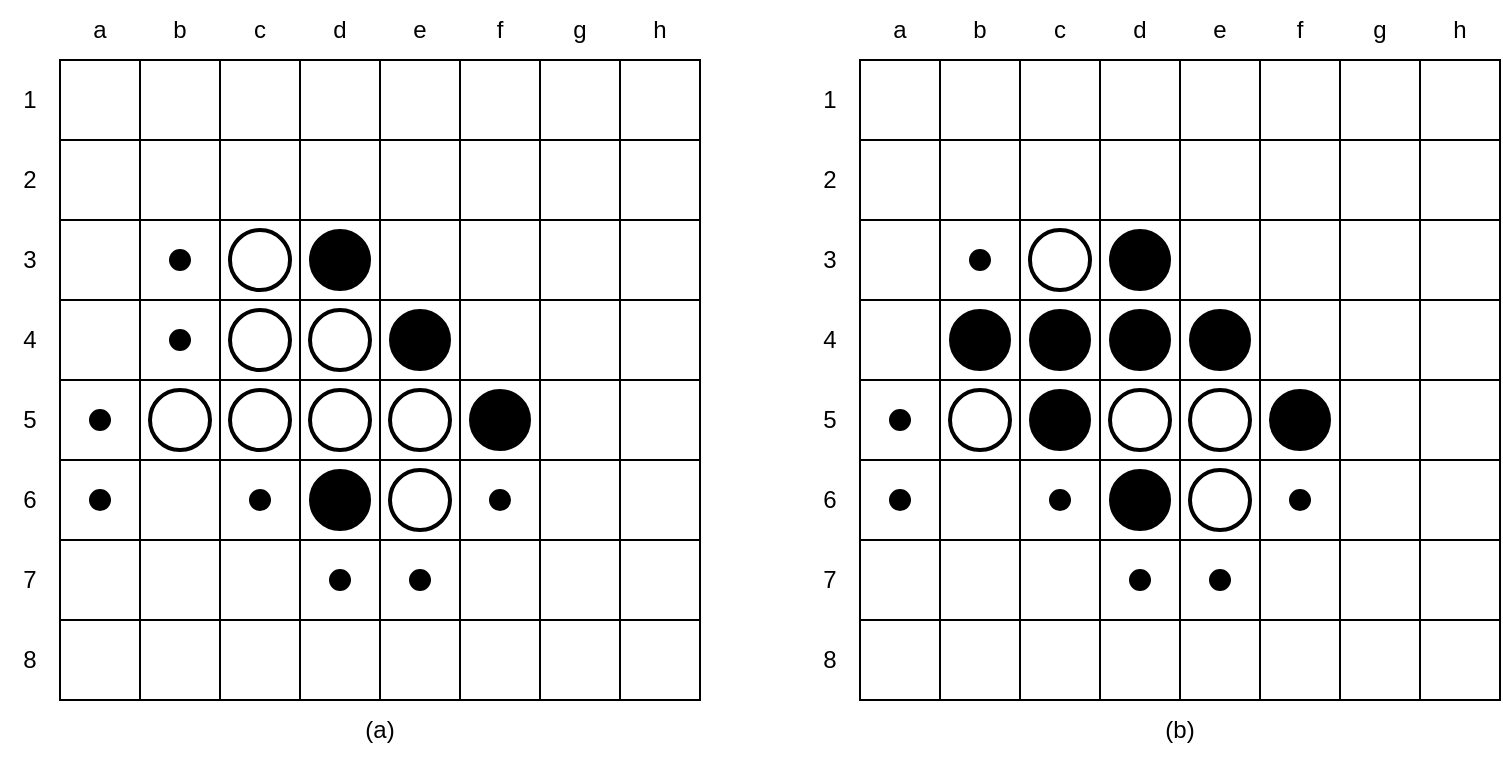 <mxfile version="16.5.2" type="device"><diagram id="6eYZ95Ioyt_LsSiEXXUj" name="Page-1"><mxGraphModel dx="776" dy="656" grid="1" gridSize="10" guides="1" tooltips="1" connect="1" arrows="1" fold="1" page="1" pageScale="1" pageWidth="800" pageHeight="400" math="0" shadow="0"><root><mxCell id="0"/><mxCell id="1" parent="0"/><mxCell id="vepBkBBheDRc-1dZEvZn-1" value="" style="shape=table;startSize=0;container=1;collapsible=0;childLayout=tableLayout;" parent="1" vertex="1"><mxGeometry x="40" y="40" width="320" height="320" as="geometry"/></mxCell><mxCell id="vepBkBBheDRc-1dZEvZn-2" value="" style="shape=tableRow;horizontal=0;startSize=0;swimlaneHead=0;swimlaneBody=0;top=0;left=0;bottom=0;right=0;collapsible=0;dropTarget=0;fillColor=none;points=[[0,0.5],[1,0.5]];portConstraint=eastwest;" parent="vepBkBBheDRc-1dZEvZn-1" vertex="1"><mxGeometry width="320" height="40" as="geometry"/></mxCell><mxCell id="vepBkBBheDRc-1dZEvZn-3" value="" style="shape=partialRectangle;html=1;whiteSpace=wrap;connectable=0;overflow=hidden;fillColor=none;top=0;left=0;bottom=0;right=0;pointerEvents=1;" parent="vepBkBBheDRc-1dZEvZn-2" vertex="1"><mxGeometry width="40" height="40" as="geometry"><mxRectangle width="40" height="40" as="alternateBounds"/></mxGeometry></mxCell><mxCell id="vepBkBBheDRc-1dZEvZn-4" value="" style="shape=partialRectangle;html=1;whiteSpace=wrap;connectable=0;overflow=hidden;fillColor=none;top=0;left=0;bottom=0;right=0;pointerEvents=1;" parent="vepBkBBheDRc-1dZEvZn-2" vertex="1"><mxGeometry x="40" width="40" height="40" as="geometry"><mxRectangle width="40" height="40" as="alternateBounds"/></mxGeometry></mxCell><mxCell id="vepBkBBheDRc-1dZEvZn-5" value="" style="shape=partialRectangle;html=1;whiteSpace=wrap;connectable=0;overflow=hidden;fillColor=none;top=0;left=0;bottom=0;right=0;pointerEvents=1;" parent="vepBkBBheDRc-1dZEvZn-2" vertex="1"><mxGeometry x="80" width="40" height="40" as="geometry"><mxRectangle width="40" height="40" as="alternateBounds"/></mxGeometry></mxCell><mxCell id="vepBkBBheDRc-1dZEvZn-6" value="" style="shape=partialRectangle;html=1;whiteSpace=wrap;connectable=0;overflow=hidden;fillColor=none;top=0;left=0;bottom=0;right=0;pointerEvents=1;" parent="vepBkBBheDRc-1dZEvZn-2" vertex="1"><mxGeometry x="120" width="40" height="40" as="geometry"><mxRectangle width="40" height="40" as="alternateBounds"/></mxGeometry></mxCell><mxCell id="vepBkBBheDRc-1dZEvZn-7" value="" style="shape=partialRectangle;html=1;whiteSpace=wrap;connectable=0;overflow=hidden;fillColor=none;top=0;left=0;bottom=0;right=0;pointerEvents=1;" parent="vepBkBBheDRc-1dZEvZn-2" vertex="1"><mxGeometry x="160" width="40" height="40" as="geometry"><mxRectangle width="40" height="40" as="alternateBounds"/></mxGeometry></mxCell><mxCell id="vepBkBBheDRc-1dZEvZn-8" value="" style="shape=partialRectangle;html=1;whiteSpace=wrap;connectable=0;overflow=hidden;fillColor=none;top=0;left=0;bottom=0;right=0;pointerEvents=1;" parent="vepBkBBheDRc-1dZEvZn-2" vertex="1"><mxGeometry x="200" width="40" height="40" as="geometry"><mxRectangle width="40" height="40" as="alternateBounds"/></mxGeometry></mxCell><mxCell id="vepBkBBheDRc-1dZEvZn-9" value="" style="shape=partialRectangle;html=1;whiteSpace=wrap;connectable=0;overflow=hidden;fillColor=none;top=0;left=0;bottom=0;right=0;pointerEvents=1;" parent="vepBkBBheDRc-1dZEvZn-2" vertex="1"><mxGeometry x="240" width="40" height="40" as="geometry"><mxRectangle width="40" height="40" as="alternateBounds"/></mxGeometry></mxCell><mxCell id="vepBkBBheDRc-1dZEvZn-10" value="" style="shape=partialRectangle;html=1;whiteSpace=wrap;connectable=0;overflow=hidden;fillColor=none;top=0;left=0;bottom=0;right=0;pointerEvents=1;" parent="vepBkBBheDRc-1dZEvZn-2" vertex="1"><mxGeometry x="280" width="40" height="40" as="geometry"><mxRectangle width="40" height="40" as="alternateBounds"/></mxGeometry></mxCell><mxCell id="vepBkBBheDRc-1dZEvZn-11" value="" style="shape=tableRow;horizontal=0;startSize=0;swimlaneHead=0;swimlaneBody=0;top=0;left=0;bottom=0;right=0;collapsible=0;dropTarget=0;fillColor=none;points=[[0,0.5],[1,0.5]];portConstraint=eastwest;" parent="vepBkBBheDRc-1dZEvZn-1" vertex="1"><mxGeometry y="40" width="320" height="40" as="geometry"/></mxCell><mxCell id="vepBkBBheDRc-1dZEvZn-12" value="" style="shape=partialRectangle;html=1;whiteSpace=wrap;connectable=0;overflow=hidden;fillColor=none;top=0;left=0;bottom=0;right=0;pointerEvents=1;" parent="vepBkBBheDRc-1dZEvZn-11" vertex="1"><mxGeometry width="40" height="40" as="geometry"><mxRectangle width="40" height="40" as="alternateBounds"/></mxGeometry></mxCell><mxCell id="vepBkBBheDRc-1dZEvZn-13" value="" style="shape=partialRectangle;html=1;whiteSpace=wrap;connectable=0;overflow=hidden;fillColor=none;top=0;left=0;bottom=0;right=0;pointerEvents=1;" parent="vepBkBBheDRc-1dZEvZn-11" vertex="1"><mxGeometry x="40" width="40" height="40" as="geometry"><mxRectangle width="40" height="40" as="alternateBounds"/></mxGeometry></mxCell><mxCell id="vepBkBBheDRc-1dZEvZn-14" value="" style="shape=partialRectangle;html=1;whiteSpace=wrap;connectable=0;overflow=hidden;fillColor=none;top=0;left=0;bottom=0;right=0;pointerEvents=1;" parent="vepBkBBheDRc-1dZEvZn-11" vertex="1"><mxGeometry x="80" width="40" height="40" as="geometry"><mxRectangle width="40" height="40" as="alternateBounds"/></mxGeometry></mxCell><mxCell id="vepBkBBheDRc-1dZEvZn-15" value="" style="shape=partialRectangle;html=1;whiteSpace=wrap;connectable=0;overflow=hidden;fillColor=none;top=0;left=0;bottom=0;right=0;pointerEvents=1;" parent="vepBkBBheDRc-1dZEvZn-11" vertex="1"><mxGeometry x="120" width="40" height="40" as="geometry"><mxRectangle width="40" height="40" as="alternateBounds"/></mxGeometry></mxCell><mxCell id="vepBkBBheDRc-1dZEvZn-16" value="" style="shape=partialRectangle;html=1;whiteSpace=wrap;connectable=0;overflow=hidden;fillColor=none;top=0;left=0;bottom=0;right=0;pointerEvents=1;" parent="vepBkBBheDRc-1dZEvZn-11" vertex="1"><mxGeometry x="160" width="40" height="40" as="geometry"><mxRectangle width="40" height="40" as="alternateBounds"/></mxGeometry></mxCell><mxCell id="vepBkBBheDRc-1dZEvZn-17" value="" style="shape=partialRectangle;html=1;whiteSpace=wrap;connectable=0;overflow=hidden;fillColor=none;top=0;left=0;bottom=0;right=0;pointerEvents=1;" parent="vepBkBBheDRc-1dZEvZn-11" vertex="1"><mxGeometry x="200" width="40" height="40" as="geometry"><mxRectangle width="40" height="40" as="alternateBounds"/></mxGeometry></mxCell><mxCell id="vepBkBBheDRc-1dZEvZn-18" value="" style="shape=partialRectangle;html=1;whiteSpace=wrap;connectable=0;overflow=hidden;fillColor=none;top=0;left=0;bottom=0;right=0;pointerEvents=1;" parent="vepBkBBheDRc-1dZEvZn-11" vertex="1"><mxGeometry x="240" width="40" height="40" as="geometry"><mxRectangle width="40" height="40" as="alternateBounds"/></mxGeometry></mxCell><mxCell id="vepBkBBheDRc-1dZEvZn-19" value="" style="shape=partialRectangle;html=1;whiteSpace=wrap;connectable=0;overflow=hidden;fillColor=none;top=0;left=0;bottom=0;right=0;pointerEvents=1;" parent="vepBkBBheDRc-1dZEvZn-11" vertex="1"><mxGeometry x="280" width="40" height="40" as="geometry"><mxRectangle width="40" height="40" as="alternateBounds"/></mxGeometry></mxCell><mxCell id="vepBkBBheDRc-1dZEvZn-20" value="" style="shape=tableRow;horizontal=0;startSize=0;swimlaneHead=0;swimlaneBody=0;top=0;left=0;bottom=0;right=0;collapsible=0;dropTarget=0;fillColor=none;points=[[0,0.5],[1,0.5]];portConstraint=eastwest;" parent="vepBkBBheDRc-1dZEvZn-1" vertex="1"><mxGeometry y="80" width="320" height="40" as="geometry"/></mxCell><mxCell id="vepBkBBheDRc-1dZEvZn-21" value="" style="shape=partialRectangle;html=1;whiteSpace=wrap;connectable=0;overflow=hidden;fillColor=none;top=0;left=0;bottom=0;right=0;pointerEvents=1;" parent="vepBkBBheDRc-1dZEvZn-20" vertex="1"><mxGeometry width="40" height="40" as="geometry"><mxRectangle width="40" height="40" as="alternateBounds"/></mxGeometry></mxCell><mxCell id="vepBkBBheDRc-1dZEvZn-22" value="" style="shape=partialRectangle;html=1;whiteSpace=wrap;connectable=0;overflow=hidden;fillColor=none;top=0;left=0;bottom=0;right=0;pointerEvents=1;" parent="vepBkBBheDRc-1dZEvZn-20" vertex="1"><mxGeometry x="40" width="40" height="40" as="geometry"><mxRectangle width="40" height="40" as="alternateBounds"/></mxGeometry></mxCell><mxCell id="vepBkBBheDRc-1dZEvZn-23" value="" style="shape=partialRectangle;html=1;whiteSpace=wrap;connectable=0;overflow=hidden;fillColor=none;top=0;left=0;bottom=0;right=0;pointerEvents=1;" parent="vepBkBBheDRc-1dZEvZn-20" vertex="1"><mxGeometry x="80" width="40" height="40" as="geometry"><mxRectangle width="40" height="40" as="alternateBounds"/></mxGeometry></mxCell><mxCell id="vepBkBBheDRc-1dZEvZn-24" value="" style="shape=partialRectangle;html=1;whiteSpace=wrap;connectable=0;overflow=hidden;fillColor=none;top=0;left=0;bottom=0;right=0;pointerEvents=1;" parent="vepBkBBheDRc-1dZEvZn-20" vertex="1"><mxGeometry x="120" width="40" height="40" as="geometry"><mxRectangle width="40" height="40" as="alternateBounds"/></mxGeometry></mxCell><mxCell id="vepBkBBheDRc-1dZEvZn-25" value="" style="shape=partialRectangle;html=1;whiteSpace=wrap;connectable=0;overflow=hidden;fillColor=none;top=0;left=0;bottom=0;right=0;pointerEvents=1;" parent="vepBkBBheDRc-1dZEvZn-20" vertex="1"><mxGeometry x="160" width="40" height="40" as="geometry"><mxRectangle width="40" height="40" as="alternateBounds"/></mxGeometry></mxCell><mxCell id="vepBkBBheDRc-1dZEvZn-26" value="" style="shape=partialRectangle;html=1;whiteSpace=wrap;connectable=0;overflow=hidden;fillColor=none;top=0;left=0;bottom=0;right=0;pointerEvents=1;" parent="vepBkBBheDRc-1dZEvZn-20" vertex="1"><mxGeometry x="200" width="40" height="40" as="geometry"><mxRectangle width="40" height="40" as="alternateBounds"/></mxGeometry></mxCell><mxCell id="vepBkBBheDRc-1dZEvZn-27" value="" style="shape=partialRectangle;html=1;whiteSpace=wrap;connectable=0;overflow=hidden;fillColor=none;top=0;left=0;bottom=0;right=0;pointerEvents=1;" parent="vepBkBBheDRc-1dZEvZn-20" vertex="1"><mxGeometry x="240" width="40" height="40" as="geometry"><mxRectangle width="40" height="40" as="alternateBounds"/></mxGeometry></mxCell><mxCell id="vepBkBBheDRc-1dZEvZn-28" value="" style="shape=partialRectangle;html=1;whiteSpace=wrap;connectable=0;overflow=hidden;fillColor=none;top=0;left=0;bottom=0;right=0;pointerEvents=1;" parent="vepBkBBheDRc-1dZEvZn-20" vertex="1"><mxGeometry x="280" width="40" height="40" as="geometry"><mxRectangle width="40" height="40" as="alternateBounds"/></mxGeometry></mxCell><mxCell id="vepBkBBheDRc-1dZEvZn-29" value="" style="shape=tableRow;horizontal=0;startSize=0;swimlaneHead=0;swimlaneBody=0;top=0;left=0;bottom=0;right=0;collapsible=0;dropTarget=0;fillColor=none;points=[[0,0.5],[1,0.5]];portConstraint=eastwest;" parent="vepBkBBheDRc-1dZEvZn-1" vertex="1"><mxGeometry y="120" width="320" height="40" as="geometry"/></mxCell><mxCell id="vepBkBBheDRc-1dZEvZn-30" value="" style="shape=partialRectangle;html=1;whiteSpace=wrap;connectable=0;overflow=hidden;fillColor=none;top=0;left=0;bottom=0;right=0;pointerEvents=1;" parent="vepBkBBheDRc-1dZEvZn-29" vertex="1"><mxGeometry width="40" height="40" as="geometry"><mxRectangle width="40" height="40" as="alternateBounds"/></mxGeometry></mxCell><mxCell id="vepBkBBheDRc-1dZEvZn-31" value="" style="shape=partialRectangle;html=1;whiteSpace=wrap;connectable=0;overflow=hidden;fillColor=none;top=0;left=0;bottom=0;right=0;pointerEvents=1;" parent="vepBkBBheDRc-1dZEvZn-29" vertex="1"><mxGeometry x="40" width="40" height="40" as="geometry"><mxRectangle width="40" height="40" as="alternateBounds"/></mxGeometry></mxCell><mxCell id="vepBkBBheDRc-1dZEvZn-32" value="" style="shape=partialRectangle;html=1;whiteSpace=wrap;connectable=0;overflow=hidden;fillColor=none;top=0;left=0;bottom=0;right=0;pointerEvents=1;" parent="vepBkBBheDRc-1dZEvZn-29" vertex="1"><mxGeometry x="80" width="40" height="40" as="geometry"><mxRectangle width="40" height="40" as="alternateBounds"/></mxGeometry></mxCell><mxCell id="vepBkBBheDRc-1dZEvZn-33" value="" style="shape=partialRectangle;html=1;whiteSpace=wrap;connectable=0;overflow=hidden;fillColor=none;top=0;left=0;bottom=0;right=0;pointerEvents=1;" parent="vepBkBBheDRc-1dZEvZn-29" vertex="1"><mxGeometry x="120" width="40" height="40" as="geometry"><mxRectangle width="40" height="40" as="alternateBounds"/></mxGeometry></mxCell><mxCell id="vepBkBBheDRc-1dZEvZn-34" value="" style="shape=partialRectangle;html=1;whiteSpace=wrap;connectable=0;overflow=hidden;fillColor=none;top=0;left=0;bottom=0;right=0;pointerEvents=1;" parent="vepBkBBheDRc-1dZEvZn-29" vertex="1"><mxGeometry x="160" width="40" height="40" as="geometry"><mxRectangle width="40" height="40" as="alternateBounds"/></mxGeometry></mxCell><mxCell id="vepBkBBheDRc-1dZEvZn-35" value="" style="shape=partialRectangle;html=1;whiteSpace=wrap;connectable=0;overflow=hidden;fillColor=none;top=0;left=0;bottom=0;right=0;pointerEvents=1;" parent="vepBkBBheDRc-1dZEvZn-29" vertex="1"><mxGeometry x="200" width="40" height="40" as="geometry"><mxRectangle width="40" height="40" as="alternateBounds"/></mxGeometry></mxCell><mxCell id="vepBkBBheDRc-1dZEvZn-36" value="" style="shape=partialRectangle;html=1;whiteSpace=wrap;connectable=0;overflow=hidden;fillColor=none;top=0;left=0;bottom=0;right=0;pointerEvents=1;" parent="vepBkBBheDRc-1dZEvZn-29" vertex="1"><mxGeometry x="240" width="40" height="40" as="geometry"><mxRectangle width="40" height="40" as="alternateBounds"/></mxGeometry></mxCell><mxCell id="vepBkBBheDRc-1dZEvZn-37" value="" style="shape=partialRectangle;html=1;whiteSpace=wrap;connectable=0;overflow=hidden;fillColor=none;top=0;left=0;bottom=0;right=0;pointerEvents=1;" parent="vepBkBBheDRc-1dZEvZn-29" vertex="1"><mxGeometry x="280" width="40" height="40" as="geometry"><mxRectangle width="40" height="40" as="alternateBounds"/></mxGeometry></mxCell><mxCell id="vepBkBBheDRc-1dZEvZn-38" value="" style="shape=tableRow;horizontal=0;startSize=0;swimlaneHead=0;swimlaneBody=0;top=0;left=0;bottom=0;right=0;collapsible=0;dropTarget=0;fillColor=none;points=[[0,0.5],[1,0.5]];portConstraint=eastwest;" parent="vepBkBBheDRc-1dZEvZn-1" vertex="1"><mxGeometry y="160" width="320" height="40" as="geometry"/></mxCell><mxCell id="vepBkBBheDRc-1dZEvZn-39" value="" style="shape=partialRectangle;html=1;whiteSpace=wrap;connectable=0;overflow=hidden;fillColor=none;top=0;left=0;bottom=0;right=0;pointerEvents=1;" parent="vepBkBBheDRc-1dZEvZn-38" vertex="1"><mxGeometry width="40" height="40" as="geometry"><mxRectangle width="40" height="40" as="alternateBounds"/></mxGeometry></mxCell><mxCell id="vepBkBBheDRc-1dZEvZn-40" value="" style="shape=partialRectangle;html=1;whiteSpace=wrap;connectable=0;overflow=hidden;fillColor=none;top=0;left=0;bottom=0;right=0;pointerEvents=1;" parent="vepBkBBheDRc-1dZEvZn-38" vertex="1"><mxGeometry x="40" width="40" height="40" as="geometry"><mxRectangle width="40" height="40" as="alternateBounds"/></mxGeometry></mxCell><mxCell id="vepBkBBheDRc-1dZEvZn-41" value="" style="shape=partialRectangle;html=1;whiteSpace=wrap;connectable=0;overflow=hidden;fillColor=none;top=0;left=0;bottom=0;right=0;pointerEvents=1;" parent="vepBkBBheDRc-1dZEvZn-38" vertex="1"><mxGeometry x="80" width="40" height="40" as="geometry"><mxRectangle width="40" height="40" as="alternateBounds"/></mxGeometry></mxCell><mxCell id="vepBkBBheDRc-1dZEvZn-42" value="" style="shape=partialRectangle;html=1;whiteSpace=wrap;connectable=0;overflow=hidden;fillColor=none;top=0;left=0;bottom=0;right=0;pointerEvents=1;" parent="vepBkBBheDRc-1dZEvZn-38" vertex="1"><mxGeometry x="120" width="40" height="40" as="geometry"><mxRectangle width="40" height="40" as="alternateBounds"/></mxGeometry></mxCell><mxCell id="vepBkBBheDRc-1dZEvZn-43" value="" style="shape=partialRectangle;html=1;whiteSpace=wrap;connectable=0;overflow=hidden;fillColor=none;top=0;left=0;bottom=0;right=0;pointerEvents=1;" parent="vepBkBBheDRc-1dZEvZn-38" vertex="1"><mxGeometry x="160" width="40" height="40" as="geometry"><mxRectangle width="40" height="40" as="alternateBounds"/></mxGeometry></mxCell><mxCell id="vepBkBBheDRc-1dZEvZn-44" value="" style="shape=partialRectangle;html=1;whiteSpace=wrap;connectable=0;overflow=hidden;fillColor=none;top=0;left=0;bottom=0;right=0;pointerEvents=1;" parent="vepBkBBheDRc-1dZEvZn-38" vertex="1"><mxGeometry x="200" width="40" height="40" as="geometry"><mxRectangle width="40" height="40" as="alternateBounds"/></mxGeometry></mxCell><mxCell id="vepBkBBheDRc-1dZEvZn-45" value="" style="shape=partialRectangle;html=1;whiteSpace=wrap;connectable=0;overflow=hidden;fillColor=none;top=0;left=0;bottom=0;right=0;pointerEvents=1;" parent="vepBkBBheDRc-1dZEvZn-38" vertex="1"><mxGeometry x="240" width="40" height="40" as="geometry"><mxRectangle width="40" height="40" as="alternateBounds"/></mxGeometry></mxCell><mxCell id="vepBkBBheDRc-1dZEvZn-46" value="" style="shape=partialRectangle;html=1;whiteSpace=wrap;connectable=0;overflow=hidden;fillColor=none;top=0;left=0;bottom=0;right=0;pointerEvents=1;" parent="vepBkBBheDRc-1dZEvZn-38" vertex="1"><mxGeometry x="280" width="40" height="40" as="geometry"><mxRectangle width="40" height="40" as="alternateBounds"/></mxGeometry></mxCell><mxCell id="vepBkBBheDRc-1dZEvZn-47" value="" style="shape=tableRow;horizontal=0;startSize=0;swimlaneHead=0;swimlaneBody=0;top=0;left=0;bottom=0;right=0;collapsible=0;dropTarget=0;fillColor=none;points=[[0,0.5],[1,0.5]];portConstraint=eastwest;" parent="vepBkBBheDRc-1dZEvZn-1" vertex="1"><mxGeometry y="200" width="320" height="40" as="geometry"/></mxCell><mxCell id="vepBkBBheDRc-1dZEvZn-48" value="" style="shape=partialRectangle;html=1;whiteSpace=wrap;connectable=0;overflow=hidden;fillColor=none;top=0;left=0;bottom=0;right=0;pointerEvents=1;" parent="vepBkBBheDRc-1dZEvZn-47" vertex="1"><mxGeometry width="40" height="40" as="geometry"><mxRectangle width="40" height="40" as="alternateBounds"/></mxGeometry></mxCell><mxCell id="vepBkBBheDRc-1dZEvZn-49" value="" style="shape=partialRectangle;html=1;whiteSpace=wrap;connectable=0;overflow=hidden;fillColor=none;top=0;left=0;bottom=0;right=0;pointerEvents=1;" parent="vepBkBBheDRc-1dZEvZn-47" vertex="1"><mxGeometry x="40" width="40" height="40" as="geometry"><mxRectangle width="40" height="40" as="alternateBounds"/></mxGeometry></mxCell><mxCell id="vepBkBBheDRc-1dZEvZn-50" value="" style="shape=partialRectangle;html=1;whiteSpace=wrap;connectable=0;overflow=hidden;fillColor=none;top=0;left=0;bottom=0;right=0;pointerEvents=1;" parent="vepBkBBheDRc-1dZEvZn-47" vertex="1"><mxGeometry x="80" width="40" height="40" as="geometry"><mxRectangle width="40" height="40" as="alternateBounds"/></mxGeometry></mxCell><mxCell id="vepBkBBheDRc-1dZEvZn-51" value="" style="shape=partialRectangle;html=1;whiteSpace=wrap;connectable=0;overflow=hidden;fillColor=none;top=0;left=0;bottom=0;right=0;pointerEvents=1;" parent="vepBkBBheDRc-1dZEvZn-47" vertex="1"><mxGeometry x="120" width="40" height="40" as="geometry"><mxRectangle width="40" height="40" as="alternateBounds"/></mxGeometry></mxCell><mxCell id="vepBkBBheDRc-1dZEvZn-52" value="" style="shape=partialRectangle;html=1;whiteSpace=wrap;connectable=0;overflow=hidden;fillColor=none;top=0;left=0;bottom=0;right=0;pointerEvents=1;" parent="vepBkBBheDRc-1dZEvZn-47" vertex="1"><mxGeometry x="160" width="40" height="40" as="geometry"><mxRectangle width="40" height="40" as="alternateBounds"/></mxGeometry></mxCell><mxCell id="vepBkBBheDRc-1dZEvZn-53" value="" style="shape=partialRectangle;html=1;whiteSpace=wrap;connectable=0;overflow=hidden;fillColor=none;top=0;left=0;bottom=0;right=0;pointerEvents=1;" parent="vepBkBBheDRc-1dZEvZn-47" vertex="1"><mxGeometry x="200" width="40" height="40" as="geometry"><mxRectangle width="40" height="40" as="alternateBounds"/></mxGeometry></mxCell><mxCell id="vepBkBBheDRc-1dZEvZn-54" value="" style="shape=partialRectangle;html=1;whiteSpace=wrap;connectable=0;overflow=hidden;fillColor=none;top=0;left=0;bottom=0;right=0;pointerEvents=1;" parent="vepBkBBheDRc-1dZEvZn-47" vertex="1"><mxGeometry x="240" width="40" height="40" as="geometry"><mxRectangle width="40" height="40" as="alternateBounds"/></mxGeometry></mxCell><mxCell id="vepBkBBheDRc-1dZEvZn-55" value="" style="shape=partialRectangle;html=1;whiteSpace=wrap;connectable=0;overflow=hidden;fillColor=none;top=0;left=0;bottom=0;right=0;pointerEvents=1;" parent="vepBkBBheDRc-1dZEvZn-47" vertex="1"><mxGeometry x="280" width="40" height="40" as="geometry"><mxRectangle width="40" height="40" as="alternateBounds"/></mxGeometry></mxCell><mxCell id="vepBkBBheDRc-1dZEvZn-56" value="" style="shape=tableRow;horizontal=0;startSize=0;swimlaneHead=0;swimlaneBody=0;top=0;left=0;bottom=0;right=0;collapsible=0;dropTarget=0;fillColor=none;points=[[0,0.5],[1,0.5]];portConstraint=eastwest;" parent="vepBkBBheDRc-1dZEvZn-1" vertex="1"><mxGeometry y="240" width="320" height="40" as="geometry"/></mxCell><mxCell id="vepBkBBheDRc-1dZEvZn-57" value="" style="shape=partialRectangle;html=1;whiteSpace=wrap;connectable=0;overflow=hidden;fillColor=none;top=0;left=0;bottom=0;right=0;pointerEvents=1;" parent="vepBkBBheDRc-1dZEvZn-56" vertex="1"><mxGeometry width="40" height="40" as="geometry"><mxRectangle width="40" height="40" as="alternateBounds"/></mxGeometry></mxCell><mxCell id="vepBkBBheDRc-1dZEvZn-58" value="" style="shape=partialRectangle;html=1;whiteSpace=wrap;connectable=0;overflow=hidden;fillColor=none;top=0;left=0;bottom=0;right=0;pointerEvents=1;" parent="vepBkBBheDRc-1dZEvZn-56" vertex="1"><mxGeometry x="40" width="40" height="40" as="geometry"><mxRectangle width="40" height="40" as="alternateBounds"/></mxGeometry></mxCell><mxCell id="vepBkBBheDRc-1dZEvZn-59" value="" style="shape=partialRectangle;html=1;whiteSpace=wrap;connectable=0;overflow=hidden;fillColor=none;top=0;left=0;bottom=0;right=0;pointerEvents=1;" parent="vepBkBBheDRc-1dZEvZn-56" vertex="1"><mxGeometry x="80" width="40" height="40" as="geometry"><mxRectangle width="40" height="40" as="alternateBounds"/></mxGeometry></mxCell><mxCell id="vepBkBBheDRc-1dZEvZn-60" value="" style="shape=partialRectangle;html=1;whiteSpace=wrap;connectable=0;overflow=hidden;fillColor=none;top=0;left=0;bottom=0;right=0;pointerEvents=1;" parent="vepBkBBheDRc-1dZEvZn-56" vertex="1"><mxGeometry x="120" width="40" height="40" as="geometry"><mxRectangle width="40" height="40" as="alternateBounds"/></mxGeometry></mxCell><mxCell id="vepBkBBheDRc-1dZEvZn-61" value="" style="shape=partialRectangle;html=1;whiteSpace=wrap;connectable=0;overflow=hidden;fillColor=none;top=0;left=0;bottom=0;right=0;pointerEvents=1;" parent="vepBkBBheDRc-1dZEvZn-56" vertex="1"><mxGeometry x="160" width="40" height="40" as="geometry"><mxRectangle width="40" height="40" as="alternateBounds"/></mxGeometry></mxCell><mxCell id="vepBkBBheDRc-1dZEvZn-62" value="" style="shape=partialRectangle;html=1;whiteSpace=wrap;connectable=0;overflow=hidden;fillColor=none;top=0;left=0;bottom=0;right=0;pointerEvents=1;" parent="vepBkBBheDRc-1dZEvZn-56" vertex="1"><mxGeometry x="200" width="40" height="40" as="geometry"><mxRectangle width="40" height="40" as="alternateBounds"/></mxGeometry></mxCell><mxCell id="vepBkBBheDRc-1dZEvZn-63" value="" style="shape=partialRectangle;html=1;whiteSpace=wrap;connectable=0;overflow=hidden;fillColor=none;top=0;left=0;bottom=0;right=0;pointerEvents=1;" parent="vepBkBBheDRc-1dZEvZn-56" vertex="1"><mxGeometry x="240" width="40" height="40" as="geometry"><mxRectangle width="40" height="40" as="alternateBounds"/></mxGeometry></mxCell><mxCell id="vepBkBBheDRc-1dZEvZn-64" value="" style="shape=partialRectangle;html=1;whiteSpace=wrap;connectable=0;overflow=hidden;fillColor=none;top=0;left=0;bottom=0;right=0;pointerEvents=1;" parent="vepBkBBheDRc-1dZEvZn-56" vertex="1"><mxGeometry x="280" width="40" height="40" as="geometry"><mxRectangle width="40" height="40" as="alternateBounds"/></mxGeometry></mxCell><mxCell id="vepBkBBheDRc-1dZEvZn-65" value="" style="shape=tableRow;horizontal=0;startSize=0;swimlaneHead=0;swimlaneBody=0;top=0;left=0;bottom=0;right=0;collapsible=0;dropTarget=0;fillColor=none;points=[[0,0.5],[1,0.5]];portConstraint=eastwest;" parent="vepBkBBheDRc-1dZEvZn-1" vertex="1"><mxGeometry y="280" width="320" height="40" as="geometry"/></mxCell><mxCell id="vepBkBBheDRc-1dZEvZn-66" value="" style="shape=partialRectangle;html=1;whiteSpace=wrap;connectable=0;overflow=hidden;fillColor=none;top=0;left=0;bottom=0;right=0;pointerEvents=1;" parent="vepBkBBheDRc-1dZEvZn-65" vertex="1"><mxGeometry width="40" height="40" as="geometry"><mxRectangle width="40" height="40" as="alternateBounds"/></mxGeometry></mxCell><mxCell id="vepBkBBheDRc-1dZEvZn-67" value="" style="shape=partialRectangle;html=1;whiteSpace=wrap;connectable=0;overflow=hidden;fillColor=none;top=0;left=0;bottom=0;right=0;pointerEvents=1;" parent="vepBkBBheDRc-1dZEvZn-65" vertex="1"><mxGeometry x="40" width="40" height="40" as="geometry"><mxRectangle width="40" height="40" as="alternateBounds"/></mxGeometry></mxCell><mxCell id="vepBkBBheDRc-1dZEvZn-68" value="" style="shape=partialRectangle;html=1;whiteSpace=wrap;connectable=0;overflow=hidden;fillColor=none;top=0;left=0;bottom=0;right=0;pointerEvents=1;" parent="vepBkBBheDRc-1dZEvZn-65" vertex="1"><mxGeometry x="80" width="40" height="40" as="geometry"><mxRectangle width="40" height="40" as="alternateBounds"/></mxGeometry></mxCell><mxCell id="vepBkBBheDRc-1dZEvZn-69" value="" style="shape=partialRectangle;html=1;whiteSpace=wrap;connectable=0;overflow=hidden;fillColor=none;top=0;left=0;bottom=0;right=0;pointerEvents=1;" parent="vepBkBBheDRc-1dZEvZn-65" vertex="1"><mxGeometry x="120" width="40" height="40" as="geometry"><mxRectangle width="40" height="40" as="alternateBounds"/></mxGeometry></mxCell><mxCell id="vepBkBBheDRc-1dZEvZn-70" value="" style="shape=partialRectangle;html=1;whiteSpace=wrap;connectable=0;overflow=hidden;fillColor=none;top=0;left=0;bottom=0;right=0;pointerEvents=1;" parent="vepBkBBheDRc-1dZEvZn-65" vertex="1"><mxGeometry x="160" width="40" height="40" as="geometry"><mxRectangle width="40" height="40" as="alternateBounds"/></mxGeometry></mxCell><mxCell id="vepBkBBheDRc-1dZEvZn-71" value="" style="shape=partialRectangle;html=1;whiteSpace=wrap;connectable=0;overflow=hidden;fillColor=none;top=0;left=0;bottom=0;right=0;pointerEvents=1;" parent="vepBkBBheDRc-1dZEvZn-65" vertex="1"><mxGeometry x="200" width="40" height="40" as="geometry"><mxRectangle width="40" height="40" as="alternateBounds"/></mxGeometry></mxCell><mxCell id="vepBkBBheDRc-1dZEvZn-72" value="" style="shape=partialRectangle;html=1;whiteSpace=wrap;connectable=0;overflow=hidden;fillColor=none;top=0;left=0;bottom=0;right=0;pointerEvents=1;" parent="vepBkBBheDRc-1dZEvZn-65" vertex="1"><mxGeometry x="240" width="40" height="40" as="geometry"><mxRectangle width="40" height="40" as="alternateBounds"/></mxGeometry></mxCell><mxCell id="vepBkBBheDRc-1dZEvZn-73" value="" style="shape=partialRectangle;html=1;whiteSpace=wrap;connectable=0;overflow=hidden;fillColor=none;top=0;left=0;bottom=0;right=0;pointerEvents=1;" parent="vepBkBBheDRc-1dZEvZn-65" vertex="1"><mxGeometry x="280" width="40" height="40" as="geometry"><mxRectangle width="40" height="40" as="alternateBounds"/></mxGeometry></mxCell><mxCell id="vepBkBBheDRc-1dZEvZn-74" value="a" style="text;html=1;strokeColor=none;fillColor=none;align=center;verticalAlign=middle;whiteSpace=wrap;rounded=0;" parent="1" vertex="1"><mxGeometry x="40" y="10" width="40" height="30" as="geometry"/></mxCell><mxCell id="vepBkBBheDRc-1dZEvZn-75" value="b" style="text;html=1;strokeColor=none;fillColor=none;align=center;verticalAlign=middle;whiteSpace=wrap;rounded=0;" parent="1" vertex="1"><mxGeometry x="80" y="10" width="40" height="30" as="geometry"/></mxCell><mxCell id="vepBkBBheDRc-1dZEvZn-76" value="c" style="text;html=1;strokeColor=none;fillColor=none;align=center;verticalAlign=middle;whiteSpace=wrap;rounded=0;" parent="1" vertex="1"><mxGeometry x="120" y="10" width="40" height="30" as="geometry"/></mxCell><mxCell id="vepBkBBheDRc-1dZEvZn-77" value="d" style="text;html=1;strokeColor=none;fillColor=none;align=center;verticalAlign=middle;whiteSpace=wrap;rounded=0;" parent="1" vertex="1"><mxGeometry x="160" y="10" width="40" height="30" as="geometry"/></mxCell><mxCell id="vepBkBBheDRc-1dZEvZn-78" value="e" style="text;html=1;strokeColor=none;fillColor=none;align=center;verticalAlign=middle;whiteSpace=wrap;rounded=0;" parent="1" vertex="1"><mxGeometry x="200" y="10" width="40" height="30" as="geometry"/></mxCell><mxCell id="vepBkBBheDRc-1dZEvZn-79" value="f" style="text;html=1;strokeColor=none;fillColor=none;align=center;verticalAlign=middle;whiteSpace=wrap;rounded=0;" parent="1" vertex="1"><mxGeometry x="240" y="10" width="40" height="30" as="geometry"/></mxCell><mxCell id="vepBkBBheDRc-1dZEvZn-80" value="g" style="text;html=1;strokeColor=none;fillColor=none;align=center;verticalAlign=middle;whiteSpace=wrap;rounded=0;" parent="1" vertex="1"><mxGeometry x="280" y="10" width="40" height="30" as="geometry"/></mxCell><mxCell id="vepBkBBheDRc-1dZEvZn-81" value="h" style="text;html=1;strokeColor=none;fillColor=none;align=center;verticalAlign=middle;whiteSpace=wrap;rounded=0;" parent="1" vertex="1"><mxGeometry x="320" y="10" width="40" height="30" as="geometry"/></mxCell><mxCell id="vepBkBBheDRc-1dZEvZn-82" value="1" style="text;html=1;strokeColor=none;fillColor=none;align=center;verticalAlign=middle;whiteSpace=wrap;rounded=0;" parent="1" vertex="1"><mxGeometry x="10" y="40" width="30" height="40" as="geometry"/></mxCell><mxCell id="vepBkBBheDRc-1dZEvZn-83" value="2" style="text;html=1;strokeColor=none;fillColor=none;align=center;verticalAlign=middle;whiteSpace=wrap;rounded=0;" parent="1" vertex="1"><mxGeometry x="10" y="80" width="30" height="40" as="geometry"/></mxCell><mxCell id="vepBkBBheDRc-1dZEvZn-84" value="3" style="text;html=1;strokeColor=none;fillColor=none;align=center;verticalAlign=middle;whiteSpace=wrap;rounded=0;" parent="1" vertex="1"><mxGeometry x="10" y="120" width="30" height="40" as="geometry"/></mxCell><mxCell id="vepBkBBheDRc-1dZEvZn-85" value="4" style="text;html=1;strokeColor=none;fillColor=none;align=center;verticalAlign=middle;whiteSpace=wrap;rounded=0;" parent="1" vertex="1"><mxGeometry x="10" y="160" width="30" height="40" as="geometry"/></mxCell><mxCell id="vepBkBBheDRc-1dZEvZn-86" value="5" style="text;html=1;strokeColor=none;fillColor=none;align=center;verticalAlign=middle;whiteSpace=wrap;rounded=0;" parent="1" vertex="1"><mxGeometry x="10" y="200" width="30" height="40" as="geometry"/></mxCell><mxCell id="vepBkBBheDRc-1dZEvZn-87" value="6" style="text;html=1;strokeColor=none;fillColor=none;align=center;verticalAlign=middle;whiteSpace=wrap;rounded=0;" parent="1" vertex="1"><mxGeometry x="10" y="240" width="30" height="40" as="geometry"/></mxCell><mxCell id="vepBkBBheDRc-1dZEvZn-88" value="7" style="text;html=1;strokeColor=none;fillColor=none;align=center;verticalAlign=middle;whiteSpace=wrap;rounded=0;" parent="1" vertex="1"><mxGeometry x="10" y="280" width="30" height="40" as="geometry"/></mxCell><mxCell id="vepBkBBheDRc-1dZEvZn-89" value="8" style="text;html=1;strokeColor=none;fillColor=none;align=center;verticalAlign=middle;whiteSpace=wrap;rounded=0;" parent="1" vertex="1"><mxGeometry x="10" y="320" width="30" height="40" as="geometry"/></mxCell><mxCell id="vepBkBBheDRc-1dZEvZn-90" value="" style="ellipse;whiteSpace=wrap;html=1;aspect=fixed;strokeWidth=2;" parent="1" vertex="1"><mxGeometry x="165" y="165" width="30" height="30" as="geometry"/></mxCell><mxCell id="vepBkBBheDRc-1dZEvZn-91" value="" style="ellipse;whiteSpace=wrap;html=1;aspect=fixed;strokeWidth=2;" parent="1" vertex="1"><mxGeometry x="205" y="205" width="30" height="30" as="geometry"/></mxCell><mxCell id="vepBkBBheDRc-1dZEvZn-92" value="" style="ellipse;whiteSpace=wrap;html=1;aspect=fixed;fillColor=#000000;" parent="1" vertex="1"><mxGeometry x="205" y="165" width="30" height="30" as="geometry"/></mxCell><mxCell id="vepBkBBheDRc-1dZEvZn-93" value="" style="ellipse;whiteSpace=wrap;html=1;aspect=fixed;direction=south;fillColor=#000000;" parent="1" vertex="1"><mxGeometry x="165" y="245" width="30" height="30" as="geometry"/></mxCell><mxCell id="vepBkBBheDRc-1dZEvZn-94" value="" style="ellipse;whiteSpace=wrap;html=1;aspect=fixed;fillColor=#000000;" parent="1" vertex="1"><mxGeometry x="165" y="125" width="30" height="30" as="geometry"/></mxCell><mxCell id="vepBkBBheDRc-1dZEvZn-95" value="" style="ellipse;whiteSpace=wrap;html=1;aspect=fixed;strokeWidth=2;" parent="1" vertex="1"><mxGeometry x="125" y="125" width="30" height="30" as="geometry"/></mxCell><mxCell id="vepBkBBheDRc-1dZEvZn-96" value="" style="ellipse;whiteSpace=wrap;html=1;aspect=fixed;strokeWidth=2;" parent="1" vertex="1"><mxGeometry x="125" y="165" width="30" height="30" as="geometry"/></mxCell><mxCell id="vepBkBBheDRc-1dZEvZn-97" value="" style="ellipse;whiteSpace=wrap;html=1;aspect=fixed;strokeWidth=2;" parent="1" vertex="1"><mxGeometry x="125" y="205" width="30" height="30" as="geometry"/></mxCell><mxCell id="vepBkBBheDRc-1dZEvZn-98" value="" style="ellipse;whiteSpace=wrap;html=1;aspect=fixed;strokeWidth=2;" parent="1" vertex="1"><mxGeometry x="85" y="205" width="30" height="30" as="geometry"/></mxCell><mxCell id="vepBkBBheDRc-1dZEvZn-99" value="" style="ellipse;whiteSpace=wrap;html=1;aspect=fixed;strokeWidth=2;" parent="1" vertex="1"><mxGeometry x="165" y="205" width="30" height="30" as="geometry"/></mxCell><mxCell id="vepBkBBheDRc-1dZEvZn-100" value="" style="ellipse;whiteSpace=wrap;html=1;aspect=fixed;strokeWidth=2;" parent="1" vertex="1"><mxGeometry x="205" y="245" width="30" height="30" as="geometry"/></mxCell><mxCell id="vepBkBBheDRc-1dZEvZn-101" value="" style="ellipse;whiteSpace=wrap;html=1;aspect=fixed;fillColor=#000000;" parent="1" vertex="1"><mxGeometry x="245" y="205" width="30" height="30" as="geometry"/></mxCell><mxCell id="vepBkBBheDRc-1dZEvZn-102" value="" style="ellipse;whiteSpace=wrap;html=1;aspect=fixed;fillColor=#000000;" parent="1" vertex="1"><mxGeometry x="95" y="175" width="10" height="10" as="geometry"/></mxCell><mxCell id="vepBkBBheDRc-1dZEvZn-103" value="" style="ellipse;whiteSpace=wrap;html=1;aspect=fixed;fillColor=#000000;" parent="1" vertex="1"><mxGeometry x="95" y="135" width="10" height="10" as="geometry"/></mxCell><mxCell id="vepBkBBheDRc-1dZEvZn-106" value="" style="ellipse;whiteSpace=wrap;html=1;aspect=fixed;fillColor=#000000;" parent="1" vertex="1"><mxGeometry x="55" y="215" width="10" height="10" as="geometry"/></mxCell><mxCell id="vepBkBBheDRc-1dZEvZn-107" value="" style="ellipse;whiteSpace=wrap;html=1;aspect=fixed;fillColor=#000000;" parent="1" vertex="1"><mxGeometry x="55" y="255" width="10" height="10" as="geometry"/></mxCell><mxCell id="vepBkBBheDRc-1dZEvZn-108" value="" style="ellipse;whiteSpace=wrap;html=1;aspect=fixed;fillColor=#000000;" parent="1" vertex="1"><mxGeometry x="135" y="255" width="10" height="10" as="geometry"/></mxCell><mxCell id="vepBkBBheDRc-1dZEvZn-109" value="" style="ellipse;whiteSpace=wrap;html=1;aspect=fixed;fillColor=#000000;" parent="1" vertex="1"><mxGeometry x="175" y="295" width="10" height="10" as="geometry"/></mxCell><mxCell id="vepBkBBheDRc-1dZEvZn-110" value="" style="ellipse;whiteSpace=wrap;html=1;aspect=fixed;fillColor=#000000;" parent="1" vertex="1"><mxGeometry x="215" y="295" width="10" height="10" as="geometry"/></mxCell><mxCell id="vepBkBBheDRc-1dZEvZn-111" value="" style="ellipse;whiteSpace=wrap;html=1;aspect=fixed;fillColor=#000000;" parent="1" vertex="1"><mxGeometry x="255" y="255" width="10" height="10" as="geometry"/></mxCell><mxCell id="vepBkBBheDRc-1dZEvZn-112" value="" style="shape=table;startSize=0;container=1;collapsible=0;childLayout=tableLayout;" parent="1" vertex="1"><mxGeometry x="440" y="40" width="320" height="320" as="geometry"/></mxCell><mxCell id="vepBkBBheDRc-1dZEvZn-113" value="" style="shape=tableRow;horizontal=0;startSize=0;swimlaneHead=0;swimlaneBody=0;top=0;left=0;bottom=0;right=0;collapsible=0;dropTarget=0;fillColor=none;points=[[0,0.5],[1,0.5]];portConstraint=eastwest;" parent="vepBkBBheDRc-1dZEvZn-112" vertex="1"><mxGeometry width="320" height="40" as="geometry"/></mxCell><mxCell id="vepBkBBheDRc-1dZEvZn-114" value="" style="shape=partialRectangle;html=1;whiteSpace=wrap;connectable=0;overflow=hidden;fillColor=none;top=0;left=0;bottom=0;right=0;pointerEvents=1;" parent="vepBkBBheDRc-1dZEvZn-113" vertex="1"><mxGeometry width="40" height="40" as="geometry"><mxRectangle width="40" height="40" as="alternateBounds"/></mxGeometry></mxCell><mxCell id="vepBkBBheDRc-1dZEvZn-115" value="" style="shape=partialRectangle;html=1;whiteSpace=wrap;connectable=0;overflow=hidden;fillColor=none;top=0;left=0;bottom=0;right=0;pointerEvents=1;" parent="vepBkBBheDRc-1dZEvZn-113" vertex="1"><mxGeometry x="40" width="40" height="40" as="geometry"><mxRectangle width="40" height="40" as="alternateBounds"/></mxGeometry></mxCell><mxCell id="vepBkBBheDRc-1dZEvZn-116" value="" style="shape=partialRectangle;html=1;whiteSpace=wrap;connectable=0;overflow=hidden;fillColor=none;top=0;left=0;bottom=0;right=0;pointerEvents=1;" parent="vepBkBBheDRc-1dZEvZn-113" vertex="1"><mxGeometry x="80" width="40" height="40" as="geometry"><mxRectangle width="40" height="40" as="alternateBounds"/></mxGeometry></mxCell><mxCell id="vepBkBBheDRc-1dZEvZn-117" value="" style="shape=partialRectangle;html=1;whiteSpace=wrap;connectable=0;overflow=hidden;fillColor=none;top=0;left=0;bottom=0;right=0;pointerEvents=1;" parent="vepBkBBheDRc-1dZEvZn-113" vertex="1"><mxGeometry x="120" width="40" height="40" as="geometry"><mxRectangle width="40" height="40" as="alternateBounds"/></mxGeometry></mxCell><mxCell id="vepBkBBheDRc-1dZEvZn-118" value="" style="shape=partialRectangle;html=1;whiteSpace=wrap;connectable=0;overflow=hidden;fillColor=none;top=0;left=0;bottom=0;right=0;pointerEvents=1;" parent="vepBkBBheDRc-1dZEvZn-113" vertex="1"><mxGeometry x="160" width="40" height="40" as="geometry"><mxRectangle width="40" height="40" as="alternateBounds"/></mxGeometry></mxCell><mxCell id="vepBkBBheDRc-1dZEvZn-119" value="" style="shape=partialRectangle;html=1;whiteSpace=wrap;connectable=0;overflow=hidden;fillColor=none;top=0;left=0;bottom=0;right=0;pointerEvents=1;" parent="vepBkBBheDRc-1dZEvZn-113" vertex="1"><mxGeometry x="200" width="40" height="40" as="geometry"><mxRectangle width="40" height="40" as="alternateBounds"/></mxGeometry></mxCell><mxCell id="vepBkBBheDRc-1dZEvZn-120" value="" style="shape=partialRectangle;html=1;whiteSpace=wrap;connectable=0;overflow=hidden;fillColor=none;top=0;left=0;bottom=0;right=0;pointerEvents=1;" parent="vepBkBBheDRc-1dZEvZn-113" vertex="1"><mxGeometry x="240" width="40" height="40" as="geometry"><mxRectangle width="40" height="40" as="alternateBounds"/></mxGeometry></mxCell><mxCell id="vepBkBBheDRc-1dZEvZn-121" value="" style="shape=partialRectangle;html=1;whiteSpace=wrap;connectable=0;overflow=hidden;fillColor=none;top=0;left=0;bottom=0;right=0;pointerEvents=1;" parent="vepBkBBheDRc-1dZEvZn-113" vertex="1"><mxGeometry x="280" width="40" height="40" as="geometry"><mxRectangle width="40" height="40" as="alternateBounds"/></mxGeometry></mxCell><mxCell id="vepBkBBheDRc-1dZEvZn-122" value="" style="shape=tableRow;horizontal=0;startSize=0;swimlaneHead=0;swimlaneBody=0;top=0;left=0;bottom=0;right=0;collapsible=0;dropTarget=0;fillColor=none;points=[[0,0.5],[1,0.5]];portConstraint=eastwest;" parent="vepBkBBheDRc-1dZEvZn-112" vertex="1"><mxGeometry y="40" width="320" height="40" as="geometry"/></mxCell><mxCell id="vepBkBBheDRc-1dZEvZn-123" value="" style="shape=partialRectangle;html=1;whiteSpace=wrap;connectable=0;overflow=hidden;fillColor=none;top=0;left=0;bottom=0;right=0;pointerEvents=1;" parent="vepBkBBheDRc-1dZEvZn-122" vertex="1"><mxGeometry width="40" height="40" as="geometry"><mxRectangle width="40" height="40" as="alternateBounds"/></mxGeometry></mxCell><mxCell id="vepBkBBheDRc-1dZEvZn-124" value="" style="shape=partialRectangle;html=1;whiteSpace=wrap;connectable=0;overflow=hidden;fillColor=none;top=0;left=0;bottom=0;right=0;pointerEvents=1;" parent="vepBkBBheDRc-1dZEvZn-122" vertex="1"><mxGeometry x="40" width="40" height="40" as="geometry"><mxRectangle width="40" height="40" as="alternateBounds"/></mxGeometry></mxCell><mxCell id="vepBkBBheDRc-1dZEvZn-125" value="" style="shape=partialRectangle;html=1;whiteSpace=wrap;connectable=0;overflow=hidden;fillColor=none;top=0;left=0;bottom=0;right=0;pointerEvents=1;" parent="vepBkBBheDRc-1dZEvZn-122" vertex="1"><mxGeometry x="80" width="40" height="40" as="geometry"><mxRectangle width="40" height="40" as="alternateBounds"/></mxGeometry></mxCell><mxCell id="vepBkBBheDRc-1dZEvZn-126" value="" style="shape=partialRectangle;html=1;whiteSpace=wrap;connectable=0;overflow=hidden;fillColor=none;top=0;left=0;bottom=0;right=0;pointerEvents=1;" parent="vepBkBBheDRc-1dZEvZn-122" vertex="1"><mxGeometry x="120" width="40" height="40" as="geometry"><mxRectangle width="40" height="40" as="alternateBounds"/></mxGeometry></mxCell><mxCell id="vepBkBBheDRc-1dZEvZn-127" value="" style="shape=partialRectangle;html=1;whiteSpace=wrap;connectable=0;overflow=hidden;fillColor=none;top=0;left=0;bottom=0;right=0;pointerEvents=1;" parent="vepBkBBheDRc-1dZEvZn-122" vertex="1"><mxGeometry x="160" width="40" height="40" as="geometry"><mxRectangle width="40" height="40" as="alternateBounds"/></mxGeometry></mxCell><mxCell id="vepBkBBheDRc-1dZEvZn-128" value="" style="shape=partialRectangle;html=1;whiteSpace=wrap;connectable=0;overflow=hidden;fillColor=none;top=0;left=0;bottom=0;right=0;pointerEvents=1;" parent="vepBkBBheDRc-1dZEvZn-122" vertex="1"><mxGeometry x="200" width="40" height="40" as="geometry"><mxRectangle width="40" height="40" as="alternateBounds"/></mxGeometry></mxCell><mxCell id="vepBkBBheDRc-1dZEvZn-129" value="" style="shape=partialRectangle;html=1;whiteSpace=wrap;connectable=0;overflow=hidden;fillColor=none;top=0;left=0;bottom=0;right=0;pointerEvents=1;" parent="vepBkBBheDRc-1dZEvZn-122" vertex="1"><mxGeometry x="240" width="40" height="40" as="geometry"><mxRectangle width="40" height="40" as="alternateBounds"/></mxGeometry></mxCell><mxCell id="vepBkBBheDRc-1dZEvZn-130" value="" style="shape=partialRectangle;html=1;whiteSpace=wrap;connectable=0;overflow=hidden;fillColor=none;top=0;left=0;bottom=0;right=0;pointerEvents=1;" parent="vepBkBBheDRc-1dZEvZn-122" vertex="1"><mxGeometry x="280" width="40" height="40" as="geometry"><mxRectangle width="40" height="40" as="alternateBounds"/></mxGeometry></mxCell><mxCell id="vepBkBBheDRc-1dZEvZn-131" value="" style="shape=tableRow;horizontal=0;startSize=0;swimlaneHead=0;swimlaneBody=0;top=0;left=0;bottom=0;right=0;collapsible=0;dropTarget=0;fillColor=none;points=[[0,0.5],[1,0.5]];portConstraint=eastwest;" parent="vepBkBBheDRc-1dZEvZn-112" vertex="1"><mxGeometry y="80" width="320" height="40" as="geometry"/></mxCell><mxCell id="vepBkBBheDRc-1dZEvZn-132" value="" style="shape=partialRectangle;html=1;whiteSpace=wrap;connectable=0;overflow=hidden;fillColor=none;top=0;left=0;bottom=0;right=0;pointerEvents=1;" parent="vepBkBBheDRc-1dZEvZn-131" vertex="1"><mxGeometry width="40" height="40" as="geometry"><mxRectangle width="40" height="40" as="alternateBounds"/></mxGeometry></mxCell><mxCell id="vepBkBBheDRc-1dZEvZn-133" value="" style="shape=partialRectangle;html=1;whiteSpace=wrap;connectable=0;overflow=hidden;fillColor=none;top=0;left=0;bottom=0;right=0;pointerEvents=1;" parent="vepBkBBheDRc-1dZEvZn-131" vertex="1"><mxGeometry x="40" width="40" height="40" as="geometry"><mxRectangle width="40" height="40" as="alternateBounds"/></mxGeometry></mxCell><mxCell id="vepBkBBheDRc-1dZEvZn-134" value="" style="shape=partialRectangle;html=1;whiteSpace=wrap;connectable=0;overflow=hidden;fillColor=none;top=0;left=0;bottom=0;right=0;pointerEvents=1;" parent="vepBkBBheDRc-1dZEvZn-131" vertex="1"><mxGeometry x="80" width="40" height="40" as="geometry"><mxRectangle width="40" height="40" as="alternateBounds"/></mxGeometry></mxCell><mxCell id="vepBkBBheDRc-1dZEvZn-135" value="" style="shape=partialRectangle;html=1;whiteSpace=wrap;connectable=0;overflow=hidden;fillColor=none;top=0;left=0;bottom=0;right=0;pointerEvents=1;" parent="vepBkBBheDRc-1dZEvZn-131" vertex="1"><mxGeometry x="120" width="40" height="40" as="geometry"><mxRectangle width="40" height="40" as="alternateBounds"/></mxGeometry></mxCell><mxCell id="vepBkBBheDRc-1dZEvZn-136" value="" style="shape=partialRectangle;html=1;whiteSpace=wrap;connectable=0;overflow=hidden;fillColor=none;top=0;left=0;bottom=0;right=0;pointerEvents=1;" parent="vepBkBBheDRc-1dZEvZn-131" vertex="1"><mxGeometry x="160" width="40" height="40" as="geometry"><mxRectangle width="40" height="40" as="alternateBounds"/></mxGeometry></mxCell><mxCell id="vepBkBBheDRc-1dZEvZn-137" value="" style="shape=partialRectangle;html=1;whiteSpace=wrap;connectable=0;overflow=hidden;fillColor=none;top=0;left=0;bottom=0;right=0;pointerEvents=1;" parent="vepBkBBheDRc-1dZEvZn-131" vertex="1"><mxGeometry x="200" width="40" height="40" as="geometry"><mxRectangle width="40" height="40" as="alternateBounds"/></mxGeometry></mxCell><mxCell id="vepBkBBheDRc-1dZEvZn-138" value="" style="shape=partialRectangle;html=1;whiteSpace=wrap;connectable=0;overflow=hidden;fillColor=none;top=0;left=0;bottom=0;right=0;pointerEvents=1;" parent="vepBkBBheDRc-1dZEvZn-131" vertex="1"><mxGeometry x="240" width="40" height="40" as="geometry"><mxRectangle width="40" height="40" as="alternateBounds"/></mxGeometry></mxCell><mxCell id="vepBkBBheDRc-1dZEvZn-139" value="" style="shape=partialRectangle;html=1;whiteSpace=wrap;connectable=0;overflow=hidden;fillColor=none;top=0;left=0;bottom=0;right=0;pointerEvents=1;" parent="vepBkBBheDRc-1dZEvZn-131" vertex="1"><mxGeometry x="280" width="40" height="40" as="geometry"><mxRectangle width="40" height="40" as="alternateBounds"/></mxGeometry></mxCell><mxCell id="vepBkBBheDRc-1dZEvZn-140" value="" style="shape=tableRow;horizontal=0;startSize=0;swimlaneHead=0;swimlaneBody=0;top=0;left=0;bottom=0;right=0;collapsible=0;dropTarget=0;fillColor=none;points=[[0,0.5],[1,0.5]];portConstraint=eastwest;" parent="vepBkBBheDRc-1dZEvZn-112" vertex="1"><mxGeometry y="120" width="320" height="40" as="geometry"/></mxCell><mxCell id="vepBkBBheDRc-1dZEvZn-141" value="" style="shape=partialRectangle;html=1;whiteSpace=wrap;connectable=0;overflow=hidden;fillColor=none;top=0;left=0;bottom=0;right=0;pointerEvents=1;" parent="vepBkBBheDRc-1dZEvZn-140" vertex="1"><mxGeometry width="40" height="40" as="geometry"><mxRectangle width="40" height="40" as="alternateBounds"/></mxGeometry></mxCell><mxCell id="vepBkBBheDRc-1dZEvZn-142" value="" style="shape=partialRectangle;html=1;whiteSpace=wrap;connectable=0;overflow=hidden;fillColor=none;top=0;left=0;bottom=0;right=0;pointerEvents=1;" parent="vepBkBBheDRc-1dZEvZn-140" vertex="1"><mxGeometry x="40" width="40" height="40" as="geometry"><mxRectangle width="40" height="40" as="alternateBounds"/></mxGeometry></mxCell><mxCell id="vepBkBBheDRc-1dZEvZn-143" value="" style="shape=partialRectangle;html=1;whiteSpace=wrap;connectable=0;overflow=hidden;fillColor=none;top=0;left=0;bottom=0;right=0;pointerEvents=1;" parent="vepBkBBheDRc-1dZEvZn-140" vertex="1"><mxGeometry x="80" width="40" height="40" as="geometry"><mxRectangle width="40" height="40" as="alternateBounds"/></mxGeometry></mxCell><mxCell id="vepBkBBheDRc-1dZEvZn-144" value="" style="shape=partialRectangle;html=1;whiteSpace=wrap;connectable=0;overflow=hidden;fillColor=none;top=0;left=0;bottom=0;right=0;pointerEvents=1;" parent="vepBkBBheDRc-1dZEvZn-140" vertex="1"><mxGeometry x="120" width="40" height="40" as="geometry"><mxRectangle width="40" height="40" as="alternateBounds"/></mxGeometry></mxCell><mxCell id="vepBkBBheDRc-1dZEvZn-145" value="" style="shape=partialRectangle;html=1;whiteSpace=wrap;connectable=0;overflow=hidden;fillColor=none;top=0;left=0;bottom=0;right=0;pointerEvents=1;" parent="vepBkBBheDRc-1dZEvZn-140" vertex="1"><mxGeometry x="160" width="40" height="40" as="geometry"><mxRectangle width="40" height="40" as="alternateBounds"/></mxGeometry></mxCell><mxCell id="vepBkBBheDRc-1dZEvZn-146" value="" style="shape=partialRectangle;html=1;whiteSpace=wrap;connectable=0;overflow=hidden;fillColor=none;top=0;left=0;bottom=0;right=0;pointerEvents=1;" parent="vepBkBBheDRc-1dZEvZn-140" vertex="1"><mxGeometry x="200" width="40" height="40" as="geometry"><mxRectangle width="40" height="40" as="alternateBounds"/></mxGeometry></mxCell><mxCell id="vepBkBBheDRc-1dZEvZn-147" value="" style="shape=partialRectangle;html=1;whiteSpace=wrap;connectable=0;overflow=hidden;fillColor=none;top=0;left=0;bottom=0;right=0;pointerEvents=1;" parent="vepBkBBheDRc-1dZEvZn-140" vertex="1"><mxGeometry x="240" width="40" height="40" as="geometry"><mxRectangle width="40" height="40" as="alternateBounds"/></mxGeometry></mxCell><mxCell id="vepBkBBheDRc-1dZEvZn-148" value="" style="shape=partialRectangle;html=1;whiteSpace=wrap;connectable=0;overflow=hidden;fillColor=none;top=0;left=0;bottom=0;right=0;pointerEvents=1;" parent="vepBkBBheDRc-1dZEvZn-140" vertex="1"><mxGeometry x="280" width="40" height="40" as="geometry"><mxRectangle width="40" height="40" as="alternateBounds"/></mxGeometry></mxCell><mxCell id="vepBkBBheDRc-1dZEvZn-149" value="" style="shape=tableRow;horizontal=0;startSize=0;swimlaneHead=0;swimlaneBody=0;top=0;left=0;bottom=0;right=0;collapsible=0;dropTarget=0;fillColor=none;points=[[0,0.5],[1,0.5]];portConstraint=eastwest;" parent="vepBkBBheDRc-1dZEvZn-112" vertex="1"><mxGeometry y="160" width="320" height="40" as="geometry"/></mxCell><mxCell id="vepBkBBheDRc-1dZEvZn-150" value="" style="shape=partialRectangle;html=1;whiteSpace=wrap;connectable=0;overflow=hidden;fillColor=none;top=0;left=0;bottom=0;right=0;pointerEvents=1;" parent="vepBkBBheDRc-1dZEvZn-149" vertex="1"><mxGeometry width="40" height="40" as="geometry"><mxRectangle width="40" height="40" as="alternateBounds"/></mxGeometry></mxCell><mxCell id="vepBkBBheDRc-1dZEvZn-151" value="" style="shape=partialRectangle;html=1;whiteSpace=wrap;connectable=0;overflow=hidden;fillColor=none;top=0;left=0;bottom=0;right=0;pointerEvents=1;" parent="vepBkBBheDRc-1dZEvZn-149" vertex="1"><mxGeometry x="40" width="40" height="40" as="geometry"><mxRectangle width="40" height="40" as="alternateBounds"/></mxGeometry></mxCell><mxCell id="vepBkBBheDRc-1dZEvZn-152" value="" style="shape=partialRectangle;html=1;whiteSpace=wrap;connectable=0;overflow=hidden;fillColor=none;top=0;left=0;bottom=0;right=0;pointerEvents=1;" parent="vepBkBBheDRc-1dZEvZn-149" vertex="1"><mxGeometry x="80" width="40" height="40" as="geometry"><mxRectangle width="40" height="40" as="alternateBounds"/></mxGeometry></mxCell><mxCell id="vepBkBBheDRc-1dZEvZn-153" value="" style="shape=partialRectangle;html=1;whiteSpace=wrap;connectable=0;overflow=hidden;fillColor=none;top=0;left=0;bottom=0;right=0;pointerEvents=1;" parent="vepBkBBheDRc-1dZEvZn-149" vertex="1"><mxGeometry x="120" width="40" height="40" as="geometry"><mxRectangle width="40" height="40" as="alternateBounds"/></mxGeometry></mxCell><mxCell id="vepBkBBheDRc-1dZEvZn-154" value="" style="shape=partialRectangle;html=1;whiteSpace=wrap;connectable=0;overflow=hidden;fillColor=none;top=0;left=0;bottom=0;right=0;pointerEvents=1;" parent="vepBkBBheDRc-1dZEvZn-149" vertex="1"><mxGeometry x="160" width="40" height="40" as="geometry"><mxRectangle width="40" height="40" as="alternateBounds"/></mxGeometry></mxCell><mxCell id="vepBkBBheDRc-1dZEvZn-155" value="" style="shape=partialRectangle;html=1;whiteSpace=wrap;connectable=0;overflow=hidden;fillColor=none;top=0;left=0;bottom=0;right=0;pointerEvents=1;" parent="vepBkBBheDRc-1dZEvZn-149" vertex="1"><mxGeometry x="200" width="40" height="40" as="geometry"><mxRectangle width="40" height="40" as="alternateBounds"/></mxGeometry></mxCell><mxCell id="vepBkBBheDRc-1dZEvZn-156" value="" style="shape=partialRectangle;html=1;whiteSpace=wrap;connectable=0;overflow=hidden;fillColor=none;top=0;left=0;bottom=0;right=0;pointerEvents=1;" parent="vepBkBBheDRc-1dZEvZn-149" vertex="1"><mxGeometry x="240" width="40" height="40" as="geometry"><mxRectangle width="40" height="40" as="alternateBounds"/></mxGeometry></mxCell><mxCell id="vepBkBBheDRc-1dZEvZn-157" value="" style="shape=partialRectangle;html=1;whiteSpace=wrap;connectable=0;overflow=hidden;fillColor=none;top=0;left=0;bottom=0;right=0;pointerEvents=1;" parent="vepBkBBheDRc-1dZEvZn-149" vertex="1"><mxGeometry x="280" width="40" height="40" as="geometry"><mxRectangle width="40" height="40" as="alternateBounds"/></mxGeometry></mxCell><mxCell id="vepBkBBheDRc-1dZEvZn-158" value="" style="shape=tableRow;horizontal=0;startSize=0;swimlaneHead=0;swimlaneBody=0;top=0;left=0;bottom=0;right=0;collapsible=0;dropTarget=0;fillColor=none;points=[[0,0.5],[1,0.5]];portConstraint=eastwest;" parent="vepBkBBheDRc-1dZEvZn-112" vertex="1"><mxGeometry y="200" width="320" height="40" as="geometry"/></mxCell><mxCell id="vepBkBBheDRc-1dZEvZn-159" value="" style="shape=partialRectangle;html=1;whiteSpace=wrap;connectable=0;overflow=hidden;fillColor=none;top=0;left=0;bottom=0;right=0;pointerEvents=1;" parent="vepBkBBheDRc-1dZEvZn-158" vertex="1"><mxGeometry width="40" height="40" as="geometry"><mxRectangle width="40" height="40" as="alternateBounds"/></mxGeometry></mxCell><mxCell id="vepBkBBheDRc-1dZEvZn-160" value="" style="shape=partialRectangle;html=1;whiteSpace=wrap;connectable=0;overflow=hidden;fillColor=none;top=0;left=0;bottom=0;right=0;pointerEvents=1;" parent="vepBkBBheDRc-1dZEvZn-158" vertex="1"><mxGeometry x="40" width="40" height="40" as="geometry"><mxRectangle width="40" height="40" as="alternateBounds"/></mxGeometry></mxCell><mxCell id="vepBkBBheDRc-1dZEvZn-161" value="" style="shape=partialRectangle;html=1;whiteSpace=wrap;connectable=0;overflow=hidden;fillColor=none;top=0;left=0;bottom=0;right=0;pointerEvents=1;" parent="vepBkBBheDRc-1dZEvZn-158" vertex="1"><mxGeometry x="80" width="40" height="40" as="geometry"><mxRectangle width="40" height="40" as="alternateBounds"/></mxGeometry></mxCell><mxCell id="vepBkBBheDRc-1dZEvZn-162" value="" style="shape=partialRectangle;html=1;whiteSpace=wrap;connectable=0;overflow=hidden;fillColor=none;top=0;left=0;bottom=0;right=0;pointerEvents=1;" parent="vepBkBBheDRc-1dZEvZn-158" vertex="1"><mxGeometry x="120" width="40" height="40" as="geometry"><mxRectangle width="40" height="40" as="alternateBounds"/></mxGeometry></mxCell><mxCell id="vepBkBBheDRc-1dZEvZn-163" value="" style="shape=partialRectangle;html=1;whiteSpace=wrap;connectable=0;overflow=hidden;fillColor=none;top=0;left=0;bottom=0;right=0;pointerEvents=1;" parent="vepBkBBheDRc-1dZEvZn-158" vertex="1"><mxGeometry x="160" width="40" height="40" as="geometry"><mxRectangle width="40" height="40" as="alternateBounds"/></mxGeometry></mxCell><mxCell id="vepBkBBheDRc-1dZEvZn-164" value="" style="shape=partialRectangle;html=1;whiteSpace=wrap;connectable=0;overflow=hidden;fillColor=none;top=0;left=0;bottom=0;right=0;pointerEvents=1;" parent="vepBkBBheDRc-1dZEvZn-158" vertex="1"><mxGeometry x="200" width="40" height="40" as="geometry"><mxRectangle width="40" height="40" as="alternateBounds"/></mxGeometry></mxCell><mxCell id="vepBkBBheDRc-1dZEvZn-165" value="" style="shape=partialRectangle;html=1;whiteSpace=wrap;connectable=0;overflow=hidden;fillColor=none;top=0;left=0;bottom=0;right=0;pointerEvents=1;" parent="vepBkBBheDRc-1dZEvZn-158" vertex="1"><mxGeometry x="240" width="40" height="40" as="geometry"><mxRectangle width="40" height="40" as="alternateBounds"/></mxGeometry></mxCell><mxCell id="vepBkBBheDRc-1dZEvZn-166" value="" style="shape=partialRectangle;html=1;whiteSpace=wrap;connectable=0;overflow=hidden;fillColor=none;top=0;left=0;bottom=0;right=0;pointerEvents=1;" parent="vepBkBBheDRc-1dZEvZn-158" vertex="1"><mxGeometry x="280" width="40" height="40" as="geometry"><mxRectangle width="40" height="40" as="alternateBounds"/></mxGeometry></mxCell><mxCell id="vepBkBBheDRc-1dZEvZn-167" value="" style="shape=tableRow;horizontal=0;startSize=0;swimlaneHead=0;swimlaneBody=0;top=0;left=0;bottom=0;right=0;collapsible=0;dropTarget=0;fillColor=none;points=[[0,0.5],[1,0.5]];portConstraint=eastwest;" parent="vepBkBBheDRc-1dZEvZn-112" vertex="1"><mxGeometry y="240" width="320" height="40" as="geometry"/></mxCell><mxCell id="vepBkBBheDRc-1dZEvZn-168" value="" style="shape=partialRectangle;html=1;whiteSpace=wrap;connectable=0;overflow=hidden;fillColor=none;top=0;left=0;bottom=0;right=0;pointerEvents=1;" parent="vepBkBBheDRc-1dZEvZn-167" vertex="1"><mxGeometry width="40" height="40" as="geometry"><mxRectangle width="40" height="40" as="alternateBounds"/></mxGeometry></mxCell><mxCell id="vepBkBBheDRc-1dZEvZn-169" value="" style="shape=partialRectangle;html=1;whiteSpace=wrap;connectable=0;overflow=hidden;fillColor=none;top=0;left=0;bottom=0;right=0;pointerEvents=1;" parent="vepBkBBheDRc-1dZEvZn-167" vertex="1"><mxGeometry x="40" width="40" height="40" as="geometry"><mxRectangle width="40" height="40" as="alternateBounds"/></mxGeometry></mxCell><mxCell id="vepBkBBheDRc-1dZEvZn-170" value="" style="shape=partialRectangle;html=1;whiteSpace=wrap;connectable=0;overflow=hidden;fillColor=none;top=0;left=0;bottom=0;right=0;pointerEvents=1;" parent="vepBkBBheDRc-1dZEvZn-167" vertex="1"><mxGeometry x="80" width="40" height="40" as="geometry"><mxRectangle width="40" height="40" as="alternateBounds"/></mxGeometry></mxCell><mxCell id="vepBkBBheDRc-1dZEvZn-171" value="" style="shape=partialRectangle;html=1;whiteSpace=wrap;connectable=0;overflow=hidden;fillColor=none;top=0;left=0;bottom=0;right=0;pointerEvents=1;" parent="vepBkBBheDRc-1dZEvZn-167" vertex="1"><mxGeometry x="120" width="40" height="40" as="geometry"><mxRectangle width="40" height="40" as="alternateBounds"/></mxGeometry></mxCell><mxCell id="vepBkBBheDRc-1dZEvZn-172" value="" style="shape=partialRectangle;html=1;whiteSpace=wrap;connectable=0;overflow=hidden;fillColor=none;top=0;left=0;bottom=0;right=0;pointerEvents=1;" parent="vepBkBBheDRc-1dZEvZn-167" vertex="1"><mxGeometry x="160" width="40" height="40" as="geometry"><mxRectangle width="40" height="40" as="alternateBounds"/></mxGeometry></mxCell><mxCell id="vepBkBBheDRc-1dZEvZn-173" value="" style="shape=partialRectangle;html=1;whiteSpace=wrap;connectable=0;overflow=hidden;fillColor=none;top=0;left=0;bottom=0;right=0;pointerEvents=1;" parent="vepBkBBheDRc-1dZEvZn-167" vertex="1"><mxGeometry x="200" width="40" height="40" as="geometry"><mxRectangle width="40" height="40" as="alternateBounds"/></mxGeometry></mxCell><mxCell id="vepBkBBheDRc-1dZEvZn-174" value="" style="shape=partialRectangle;html=1;whiteSpace=wrap;connectable=0;overflow=hidden;fillColor=none;top=0;left=0;bottom=0;right=0;pointerEvents=1;" parent="vepBkBBheDRc-1dZEvZn-167" vertex="1"><mxGeometry x="240" width="40" height="40" as="geometry"><mxRectangle width="40" height="40" as="alternateBounds"/></mxGeometry></mxCell><mxCell id="vepBkBBheDRc-1dZEvZn-175" value="" style="shape=partialRectangle;html=1;whiteSpace=wrap;connectable=0;overflow=hidden;fillColor=none;top=0;left=0;bottom=0;right=0;pointerEvents=1;" parent="vepBkBBheDRc-1dZEvZn-167" vertex="1"><mxGeometry x="280" width="40" height="40" as="geometry"><mxRectangle width="40" height="40" as="alternateBounds"/></mxGeometry></mxCell><mxCell id="vepBkBBheDRc-1dZEvZn-176" value="" style="shape=tableRow;horizontal=0;startSize=0;swimlaneHead=0;swimlaneBody=0;top=0;left=0;bottom=0;right=0;collapsible=0;dropTarget=0;fillColor=none;points=[[0,0.5],[1,0.5]];portConstraint=eastwest;" parent="vepBkBBheDRc-1dZEvZn-112" vertex="1"><mxGeometry y="280" width="320" height="40" as="geometry"/></mxCell><mxCell id="vepBkBBheDRc-1dZEvZn-177" value="" style="shape=partialRectangle;html=1;whiteSpace=wrap;connectable=0;overflow=hidden;fillColor=none;top=0;left=0;bottom=0;right=0;pointerEvents=1;" parent="vepBkBBheDRc-1dZEvZn-176" vertex="1"><mxGeometry width="40" height="40" as="geometry"><mxRectangle width="40" height="40" as="alternateBounds"/></mxGeometry></mxCell><mxCell id="vepBkBBheDRc-1dZEvZn-178" value="" style="shape=partialRectangle;html=1;whiteSpace=wrap;connectable=0;overflow=hidden;fillColor=none;top=0;left=0;bottom=0;right=0;pointerEvents=1;" parent="vepBkBBheDRc-1dZEvZn-176" vertex="1"><mxGeometry x="40" width="40" height="40" as="geometry"><mxRectangle width="40" height="40" as="alternateBounds"/></mxGeometry></mxCell><mxCell id="vepBkBBheDRc-1dZEvZn-179" value="" style="shape=partialRectangle;html=1;whiteSpace=wrap;connectable=0;overflow=hidden;fillColor=none;top=0;left=0;bottom=0;right=0;pointerEvents=1;" parent="vepBkBBheDRc-1dZEvZn-176" vertex="1"><mxGeometry x="80" width="40" height="40" as="geometry"><mxRectangle width="40" height="40" as="alternateBounds"/></mxGeometry></mxCell><mxCell id="vepBkBBheDRc-1dZEvZn-180" value="" style="shape=partialRectangle;html=1;whiteSpace=wrap;connectable=0;overflow=hidden;fillColor=none;top=0;left=0;bottom=0;right=0;pointerEvents=1;" parent="vepBkBBheDRc-1dZEvZn-176" vertex="1"><mxGeometry x="120" width="40" height="40" as="geometry"><mxRectangle width="40" height="40" as="alternateBounds"/></mxGeometry></mxCell><mxCell id="vepBkBBheDRc-1dZEvZn-181" value="" style="shape=partialRectangle;html=1;whiteSpace=wrap;connectable=0;overflow=hidden;fillColor=none;top=0;left=0;bottom=0;right=0;pointerEvents=1;" parent="vepBkBBheDRc-1dZEvZn-176" vertex="1"><mxGeometry x="160" width="40" height="40" as="geometry"><mxRectangle width="40" height="40" as="alternateBounds"/></mxGeometry></mxCell><mxCell id="vepBkBBheDRc-1dZEvZn-182" value="" style="shape=partialRectangle;html=1;whiteSpace=wrap;connectable=0;overflow=hidden;fillColor=none;top=0;left=0;bottom=0;right=0;pointerEvents=1;" parent="vepBkBBheDRc-1dZEvZn-176" vertex="1"><mxGeometry x="200" width="40" height="40" as="geometry"><mxRectangle width="40" height="40" as="alternateBounds"/></mxGeometry></mxCell><mxCell id="vepBkBBheDRc-1dZEvZn-183" value="" style="shape=partialRectangle;html=1;whiteSpace=wrap;connectable=0;overflow=hidden;fillColor=none;top=0;left=0;bottom=0;right=0;pointerEvents=1;" parent="vepBkBBheDRc-1dZEvZn-176" vertex="1"><mxGeometry x="240" width="40" height="40" as="geometry"><mxRectangle width="40" height="40" as="alternateBounds"/></mxGeometry></mxCell><mxCell id="vepBkBBheDRc-1dZEvZn-184" value="" style="shape=partialRectangle;html=1;whiteSpace=wrap;connectable=0;overflow=hidden;fillColor=none;top=0;left=0;bottom=0;right=0;pointerEvents=1;" parent="vepBkBBheDRc-1dZEvZn-176" vertex="1"><mxGeometry x="280" width="40" height="40" as="geometry"><mxRectangle width="40" height="40" as="alternateBounds"/></mxGeometry></mxCell><mxCell id="vepBkBBheDRc-1dZEvZn-185" value="a" style="text;html=1;strokeColor=none;fillColor=none;align=center;verticalAlign=middle;whiteSpace=wrap;rounded=0;" parent="1" vertex="1"><mxGeometry x="440" y="10" width="40" height="30" as="geometry"/></mxCell><mxCell id="vepBkBBheDRc-1dZEvZn-186" value="b" style="text;html=1;strokeColor=none;fillColor=none;align=center;verticalAlign=middle;whiteSpace=wrap;rounded=0;" parent="1" vertex="1"><mxGeometry x="480" y="10" width="40" height="30" as="geometry"/></mxCell><mxCell id="vepBkBBheDRc-1dZEvZn-187" value="c" style="text;html=1;strokeColor=none;fillColor=none;align=center;verticalAlign=middle;whiteSpace=wrap;rounded=0;" parent="1" vertex="1"><mxGeometry x="520" y="10" width="40" height="30" as="geometry"/></mxCell><mxCell id="vepBkBBheDRc-1dZEvZn-188" value="d" style="text;html=1;strokeColor=none;fillColor=none;align=center;verticalAlign=middle;whiteSpace=wrap;rounded=0;" parent="1" vertex="1"><mxGeometry x="560" y="10" width="40" height="30" as="geometry"/></mxCell><mxCell id="vepBkBBheDRc-1dZEvZn-189" value="e" style="text;html=1;strokeColor=none;fillColor=none;align=center;verticalAlign=middle;whiteSpace=wrap;rounded=0;" parent="1" vertex="1"><mxGeometry x="600" y="10" width="40" height="30" as="geometry"/></mxCell><mxCell id="vepBkBBheDRc-1dZEvZn-190" value="f" style="text;html=1;strokeColor=none;fillColor=none;align=center;verticalAlign=middle;whiteSpace=wrap;rounded=0;" parent="1" vertex="1"><mxGeometry x="640" y="10" width="40" height="30" as="geometry"/></mxCell><mxCell id="vepBkBBheDRc-1dZEvZn-191" value="g" style="text;html=1;strokeColor=none;fillColor=none;align=center;verticalAlign=middle;whiteSpace=wrap;rounded=0;" parent="1" vertex="1"><mxGeometry x="680" y="10" width="40" height="30" as="geometry"/></mxCell><mxCell id="vepBkBBheDRc-1dZEvZn-192" value="h" style="text;html=1;strokeColor=none;fillColor=none;align=center;verticalAlign=middle;whiteSpace=wrap;rounded=0;" parent="1" vertex="1"><mxGeometry x="720" y="10" width="40" height="30" as="geometry"/></mxCell><mxCell id="vepBkBBheDRc-1dZEvZn-193" value="1" style="text;html=1;strokeColor=none;fillColor=none;align=center;verticalAlign=middle;whiteSpace=wrap;rounded=0;" parent="1" vertex="1"><mxGeometry x="410" y="40" width="30" height="40" as="geometry"/></mxCell><mxCell id="vepBkBBheDRc-1dZEvZn-194" value="2" style="text;html=1;strokeColor=none;fillColor=none;align=center;verticalAlign=middle;whiteSpace=wrap;rounded=0;" parent="1" vertex="1"><mxGeometry x="410" y="80" width="30" height="40" as="geometry"/></mxCell><mxCell id="vepBkBBheDRc-1dZEvZn-195" value="3" style="text;html=1;strokeColor=none;fillColor=none;align=center;verticalAlign=middle;whiteSpace=wrap;rounded=0;" parent="1" vertex="1"><mxGeometry x="410" y="120" width="30" height="40" as="geometry"/></mxCell><mxCell id="vepBkBBheDRc-1dZEvZn-196" value="4" style="text;html=1;strokeColor=none;fillColor=none;align=center;verticalAlign=middle;whiteSpace=wrap;rounded=0;" parent="1" vertex="1"><mxGeometry x="410" y="160" width="30" height="40" as="geometry"/></mxCell><mxCell id="vepBkBBheDRc-1dZEvZn-197" value="5" style="text;html=1;strokeColor=none;fillColor=none;align=center;verticalAlign=middle;whiteSpace=wrap;rounded=0;" parent="1" vertex="1"><mxGeometry x="410" y="200" width="30" height="40" as="geometry"/></mxCell><mxCell id="vepBkBBheDRc-1dZEvZn-198" value="6" style="text;html=1;strokeColor=none;fillColor=none;align=center;verticalAlign=middle;whiteSpace=wrap;rounded=0;" parent="1" vertex="1"><mxGeometry x="410" y="240" width="30" height="40" as="geometry"/></mxCell><mxCell id="vepBkBBheDRc-1dZEvZn-199" value="7" style="text;html=1;strokeColor=none;fillColor=none;align=center;verticalAlign=middle;whiteSpace=wrap;rounded=0;" parent="1" vertex="1"><mxGeometry x="410" y="280" width="30" height="40" as="geometry"/></mxCell><mxCell id="vepBkBBheDRc-1dZEvZn-200" value="8" style="text;html=1;strokeColor=none;fillColor=none;align=center;verticalAlign=middle;whiteSpace=wrap;rounded=0;" parent="1" vertex="1"><mxGeometry x="410" y="320" width="30" height="40" as="geometry"/></mxCell><mxCell id="vepBkBBheDRc-1dZEvZn-202" value="" style="ellipse;whiteSpace=wrap;html=1;aspect=fixed;strokeWidth=2;" parent="1" vertex="1"><mxGeometry x="605" y="205" width="30" height="30" as="geometry"/></mxCell><mxCell id="vepBkBBheDRc-1dZEvZn-203" value="" style="ellipse;whiteSpace=wrap;html=1;aspect=fixed;fillColor=#000000;" parent="1" vertex="1"><mxGeometry x="605" y="165" width="30" height="30" as="geometry"/></mxCell><mxCell id="vepBkBBheDRc-1dZEvZn-204" value="" style="ellipse;whiteSpace=wrap;html=1;aspect=fixed;direction=south;fillColor=#000000;" parent="1" vertex="1"><mxGeometry x="565" y="245" width="30" height="30" as="geometry"/></mxCell><mxCell id="vepBkBBheDRc-1dZEvZn-205" value="" style="ellipse;whiteSpace=wrap;html=1;aspect=fixed;fillColor=#000000;" parent="1" vertex="1"><mxGeometry x="565" y="125" width="30" height="30" as="geometry"/></mxCell><mxCell id="vepBkBBheDRc-1dZEvZn-206" value="" style="ellipse;whiteSpace=wrap;html=1;aspect=fixed;strokeWidth=2;" parent="1" vertex="1"><mxGeometry x="525" y="125" width="30" height="30" as="geometry"/></mxCell><mxCell id="vepBkBBheDRc-1dZEvZn-209" value="" style="ellipse;whiteSpace=wrap;html=1;aspect=fixed;strokeWidth=2;" parent="1" vertex="1"><mxGeometry x="485" y="205" width="30" height="30" as="geometry"/></mxCell><mxCell id="vepBkBBheDRc-1dZEvZn-210" value="" style="ellipse;whiteSpace=wrap;html=1;aspect=fixed;strokeWidth=2;" parent="1" vertex="1"><mxGeometry x="565" y="205" width="30" height="30" as="geometry"/></mxCell><mxCell id="vepBkBBheDRc-1dZEvZn-211" value="" style="ellipse;whiteSpace=wrap;html=1;aspect=fixed;strokeWidth=2;" parent="1" vertex="1"><mxGeometry x="605" y="245" width="30" height="30" as="geometry"/></mxCell><mxCell id="vepBkBBheDRc-1dZEvZn-212" value="" style="ellipse;whiteSpace=wrap;html=1;aspect=fixed;fillColor=#000000;" parent="1" vertex="1"><mxGeometry x="645" y="205" width="30" height="30" as="geometry"/></mxCell><mxCell id="vepBkBBheDRc-1dZEvZn-214" value="" style="ellipse;whiteSpace=wrap;html=1;aspect=fixed;fillColor=#000000;" parent="1" vertex="1"><mxGeometry x="495" y="135" width="10" height="10" as="geometry"/></mxCell><mxCell id="vepBkBBheDRc-1dZEvZn-215" value="" style="ellipse;whiteSpace=wrap;html=1;aspect=fixed;fillColor=#000000;" parent="1" vertex="1"><mxGeometry x="455" y="215" width="10" height="10" as="geometry"/></mxCell><mxCell id="vepBkBBheDRc-1dZEvZn-216" value="" style="ellipse;whiteSpace=wrap;html=1;aspect=fixed;fillColor=#000000;" parent="1" vertex="1"><mxGeometry x="455" y="255" width="10" height="10" as="geometry"/></mxCell><mxCell id="vepBkBBheDRc-1dZEvZn-217" value="" style="ellipse;whiteSpace=wrap;html=1;aspect=fixed;fillColor=#000000;" parent="1" vertex="1"><mxGeometry x="535" y="255" width="10" height="10" as="geometry"/></mxCell><mxCell id="vepBkBBheDRc-1dZEvZn-218" value="" style="ellipse;whiteSpace=wrap;html=1;aspect=fixed;fillColor=#000000;" parent="1" vertex="1"><mxGeometry x="575" y="295" width="10" height="10" as="geometry"/></mxCell><mxCell id="vepBkBBheDRc-1dZEvZn-219" value="" style="ellipse;whiteSpace=wrap;html=1;aspect=fixed;fillColor=#000000;" parent="1" vertex="1"><mxGeometry x="615" y="295" width="10" height="10" as="geometry"/></mxCell><mxCell id="vepBkBBheDRc-1dZEvZn-220" value="" style="ellipse;whiteSpace=wrap;html=1;aspect=fixed;fillColor=#000000;" parent="1" vertex="1"><mxGeometry x="655" y="255" width="10" height="10" as="geometry"/></mxCell><mxCell id="vepBkBBheDRc-1dZEvZn-221" value="" style="ellipse;whiteSpace=wrap;html=1;aspect=fixed;fillColor=#000000;" parent="1" vertex="1"><mxGeometry x="565" y="165" width="30" height="30" as="geometry"/></mxCell><mxCell id="vepBkBBheDRc-1dZEvZn-222" value="" style="ellipse;whiteSpace=wrap;html=1;aspect=fixed;fillColor=#000000;" parent="1" vertex="1"><mxGeometry x="525" y="165" width="30" height="30" as="geometry"/></mxCell><mxCell id="vepBkBBheDRc-1dZEvZn-223" value="" style="ellipse;whiteSpace=wrap;html=1;aspect=fixed;fillColor=#000000;" parent="1" vertex="1"><mxGeometry x="485" y="165" width="30" height="30" as="geometry"/></mxCell><mxCell id="vepBkBBheDRc-1dZEvZn-224" value="" style="ellipse;whiteSpace=wrap;html=1;aspect=fixed;fillColor=#000000;" parent="1" vertex="1"><mxGeometry x="525" y="205" width="30" height="30" as="geometry"/></mxCell><mxCell id="_JCiqWWwFsWXBWTSm2Oj-1" value="(a)" style="text;html=1;strokeColor=none;fillColor=none;align=center;verticalAlign=middle;whiteSpace=wrap;rounded=0;" vertex="1" parent="1"><mxGeometry x="160" y="360" width="80" height="30" as="geometry"/></mxCell><mxCell id="_JCiqWWwFsWXBWTSm2Oj-2" value="(b)" style="text;html=1;strokeColor=none;fillColor=none;align=center;verticalAlign=middle;whiteSpace=wrap;rounded=0;" vertex="1" parent="1"><mxGeometry x="560" y="360" width="80" height="30" as="geometry"/></mxCell></root></mxGraphModel></diagram></mxfile>
